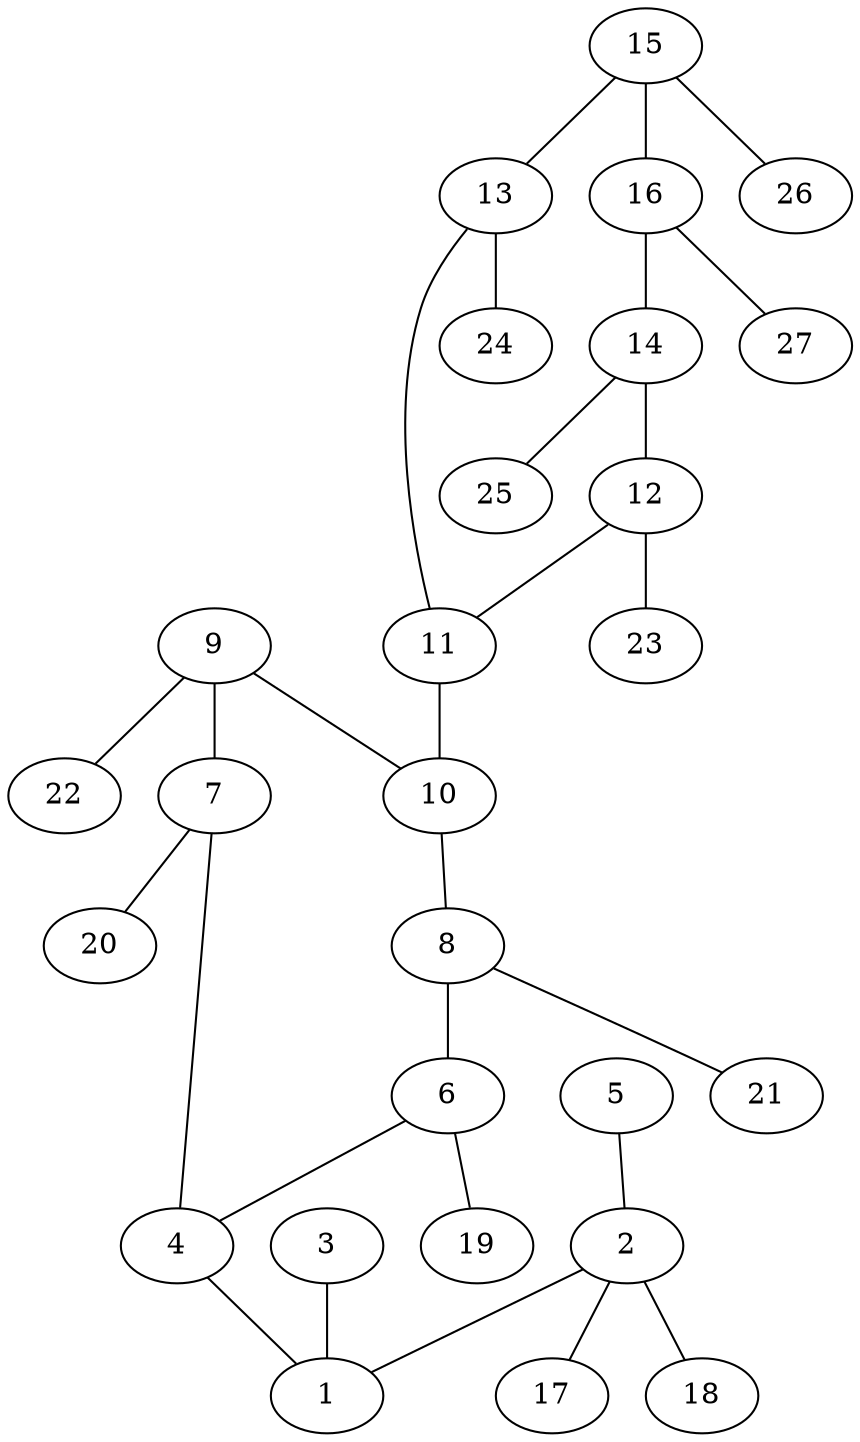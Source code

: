 graph molecule_3874 {
	1	 [chem=C];
	2	 [chem=C];
	2 -- 1	 [valence=1];
	17	 [chem=H];
	2 -- 17	 [valence=1];
	18	 [chem=H];
	2 -- 18	 [valence=1];
	3	 [chem=O];
	3 -- 1	 [valence=2];
	4	 [chem=C];
	4 -- 1	 [valence=1];
	5	 [chem=Br];
	5 -- 2	 [valence=1];
	6	 [chem=C];
	6 -- 4	 [valence=2];
	19	 [chem=H];
	6 -- 19	 [valence=1];
	7	 [chem=C];
	7 -- 4	 [valence=1];
	20	 [chem=H];
	7 -- 20	 [valence=1];
	8	 [chem=C];
	8 -- 6	 [valence=1];
	21	 [chem=H];
	8 -- 21	 [valence=1];
	9	 [chem=C];
	9 -- 7	 [valence=2];
	10	 [chem=C];
	9 -- 10	 [valence=1];
	22	 [chem=H];
	9 -- 22	 [valence=1];
	10 -- 8	 [valence=2];
	11	 [chem=C];
	11 -- 10	 [valence=1];
	12	 [chem=C];
	12 -- 11	 [valence=2];
	23	 [chem=H];
	12 -- 23	 [valence=1];
	13	 [chem=C];
	13 -- 11	 [valence=1];
	24	 [chem=H];
	13 -- 24	 [valence=1];
	14	 [chem=C];
	14 -- 12	 [valence=1];
	25	 [chem=H];
	14 -- 25	 [valence=1];
	15	 [chem=C];
	15 -- 13	 [valence=2];
	16	 [chem=C];
	15 -- 16	 [valence=1];
	26	 [chem=H];
	15 -- 26	 [valence=1];
	16 -- 14	 [valence=2];
	27	 [chem=H];
	16 -- 27	 [valence=1];
}
